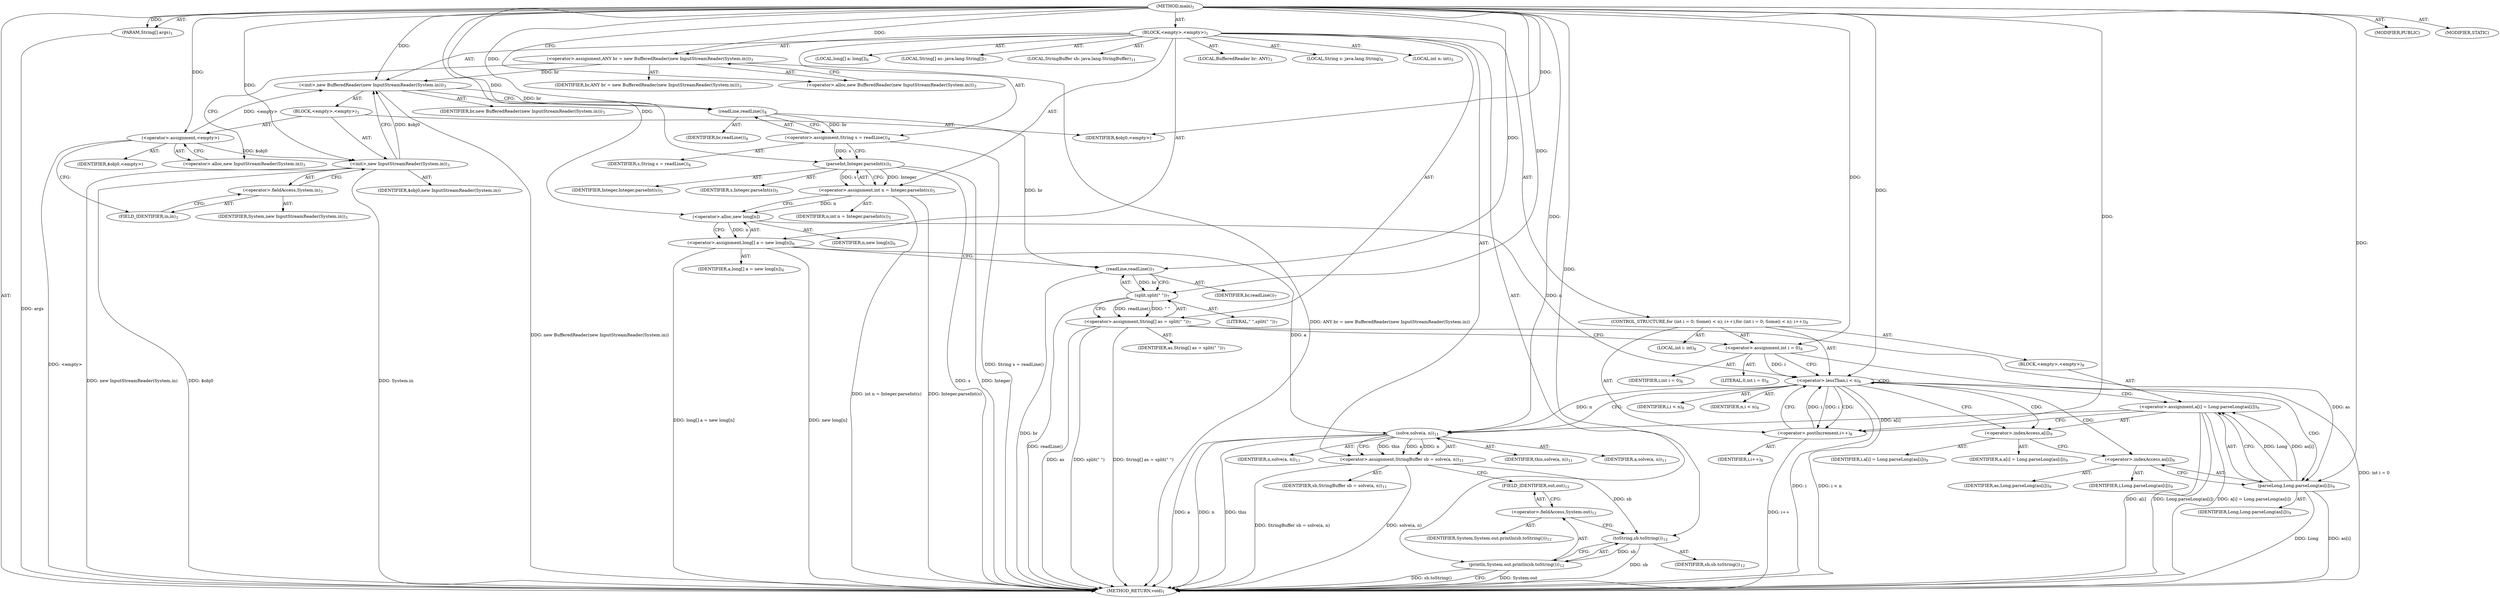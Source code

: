 digraph "main" {  
"19" [label = <(METHOD,main)<SUB>1</SUB>> ]
"20" [label = <(PARAM,String[] args)<SUB>1</SUB>> ]
"21" [label = <(BLOCK,&lt;empty&gt;,&lt;empty&gt;)<SUB>1</SUB>> ]
"4" [label = <(LOCAL,BufferedReader br: ANY)<SUB>3</SUB>> ]
"22" [label = <(&lt;operator&gt;.assignment,ANY br = new BufferedReader(new InputStreamReader(System.in)))<SUB>3</SUB>> ]
"23" [label = <(IDENTIFIER,br,ANY br = new BufferedReader(new InputStreamReader(System.in)))<SUB>3</SUB>> ]
"24" [label = <(&lt;operator&gt;.alloc,new BufferedReader(new InputStreamReader(System.in)))<SUB>3</SUB>> ]
"25" [label = <(&lt;init&gt;,new BufferedReader(new InputStreamReader(System.in)))<SUB>3</SUB>> ]
"3" [label = <(IDENTIFIER,br,new BufferedReader(new InputStreamReader(System.in)))<SUB>3</SUB>> ]
"26" [label = <(BLOCK,&lt;empty&gt;,&lt;empty&gt;)<SUB>3</SUB>> ]
"27" [label = <(&lt;operator&gt;.assignment,&lt;empty&gt;)> ]
"28" [label = <(IDENTIFIER,$obj0,&lt;empty&gt;)> ]
"29" [label = <(&lt;operator&gt;.alloc,new InputStreamReader(System.in))<SUB>3</SUB>> ]
"30" [label = <(&lt;init&gt;,new InputStreamReader(System.in))<SUB>3</SUB>> ]
"31" [label = <(IDENTIFIER,$obj0,new InputStreamReader(System.in))> ]
"32" [label = <(&lt;operator&gt;.fieldAccess,System.in)<SUB>3</SUB>> ]
"33" [label = <(IDENTIFIER,System,new InputStreamReader(System.in))<SUB>3</SUB>> ]
"34" [label = <(FIELD_IDENTIFIER,in,in)<SUB>3</SUB>> ]
"35" [label = <(IDENTIFIER,$obj0,&lt;empty&gt;)> ]
"36" [label = <(LOCAL,String s: java.lang.String)<SUB>4</SUB>> ]
"37" [label = <(&lt;operator&gt;.assignment,String s = readLine())<SUB>4</SUB>> ]
"38" [label = <(IDENTIFIER,s,String s = readLine())<SUB>4</SUB>> ]
"39" [label = <(readLine,readLine())<SUB>4</SUB>> ]
"40" [label = <(IDENTIFIER,br,readLine())<SUB>4</SUB>> ]
"41" [label = <(LOCAL,int n: int)<SUB>5</SUB>> ]
"42" [label = <(&lt;operator&gt;.assignment,int n = Integer.parseInt(s))<SUB>5</SUB>> ]
"43" [label = <(IDENTIFIER,n,int n = Integer.parseInt(s))<SUB>5</SUB>> ]
"44" [label = <(parseInt,Integer.parseInt(s))<SUB>5</SUB>> ]
"45" [label = <(IDENTIFIER,Integer,Integer.parseInt(s))<SUB>5</SUB>> ]
"46" [label = <(IDENTIFIER,s,Integer.parseInt(s))<SUB>5</SUB>> ]
"47" [label = <(LOCAL,long[] a: long[])<SUB>6</SUB>> ]
"48" [label = <(&lt;operator&gt;.assignment,long[] a = new long[n])<SUB>6</SUB>> ]
"49" [label = <(IDENTIFIER,a,long[] a = new long[n])<SUB>6</SUB>> ]
"50" [label = <(&lt;operator&gt;.alloc,new long[n])> ]
"51" [label = <(IDENTIFIER,n,new long[n])<SUB>6</SUB>> ]
"52" [label = <(LOCAL,String[] as: java.lang.String[])<SUB>7</SUB>> ]
"53" [label = <(&lt;operator&gt;.assignment,String[] as = split(&quot; &quot;))<SUB>7</SUB>> ]
"54" [label = <(IDENTIFIER,as,String[] as = split(&quot; &quot;))<SUB>7</SUB>> ]
"55" [label = <(split,split(&quot; &quot;))<SUB>7</SUB>> ]
"56" [label = <(readLine,readLine())<SUB>7</SUB>> ]
"57" [label = <(IDENTIFIER,br,readLine())<SUB>7</SUB>> ]
"58" [label = <(LITERAL,&quot; &quot;,split(&quot; &quot;))<SUB>7</SUB>> ]
"59" [label = <(CONTROL_STRUCTURE,for (int i = 0; Some(i &lt; n); i++),for (int i = 0; Some(i &lt; n); i++))<SUB>8</SUB>> ]
"60" [label = <(LOCAL,int i: int)<SUB>8</SUB>> ]
"61" [label = <(&lt;operator&gt;.assignment,int i = 0)<SUB>8</SUB>> ]
"62" [label = <(IDENTIFIER,i,int i = 0)<SUB>8</SUB>> ]
"63" [label = <(LITERAL,0,int i = 0)<SUB>8</SUB>> ]
"64" [label = <(&lt;operator&gt;.lessThan,i &lt; n)<SUB>8</SUB>> ]
"65" [label = <(IDENTIFIER,i,i &lt; n)<SUB>8</SUB>> ]
"66" [label = <(IDENTIFIER,n,i &lt; n)<SUB>8</SUB>> ]
"67" [label = <(&lt;operator&gt;.postIncrement,i++)<SUB>8</SUB>> ]
"68" [label = <(IDENTIFIER,i,i++)<SUB>8</SUB>> ]
"69" [label = <(BLOCK,&lt;empty&gt;,&lt;empty&gt;)<SUB>8</SUB>> ]
"70" [label = <(&lt;operator&gt;.assignment,a[i] = Long.parseLong(as[i]))<SUB>9</SUB>> ]
"71" [label = <(&lt;operator&gt;.indexAccess,a[i])<SUB>9</SUB>> ]
"72" [label = <(IDENTIFIER,a,a[i] = Long.parseLong(as[i]))<SUB>9</SUB>> ]
"73" [label = <(IDENTIFIER,i,a[i] = Long.parseLong(as[i]))<SUB>9</SUB>> ]
"74" [label = <(parseLong,Long.parseLong(as[i]))<SUB>9</SUB>> ]
"75" [label = <(IDENTIFIER,Long,Long.parseLong(as[i]))<SUB>9</SUB>> ]
"76" [label = <(&lt;operator&gt;.indexAccess,as[i])<SUB>9</SUB>> ]
"77" [label = <(IDENTIFIER,as,Long.parseLong(as[i]))<SUB>9</SUB>> ]
"78" [label = <(IDENTIFIER,i,Long.parseLong(as[i]))<SUB>9</SUB>> ]
"79" [label = <(LOCAL,StringBuffer sb: java.lang.StringBuffer)<SUB>11</SUB>> ]
"80" [label = <(&lt;operator&gt;.assignment,StringBuffer sb = solve(a, n))<SUB>11</SUB>> ]
"81" [label = <(IDENTIFIER,sb,StringBuffer sb = solve(a, n))<SUB>11</SUB>> ]
"82" [label = <(solve,solve(a, n))<SUB>11</SUB>> ]
"83" [label = <(IDENTIFIER,this,solve(a, n))<SUB>11</SUB>> ]
"84" [label = <(IDENTIFIER,a,solve(a, n))<SUB>11</SUB>> ]
"85" [label = <(IDENTIFIER,n,solve(a, n))<SUB>11</SUB>> ]
"86" [label = <(println,System.out.println(sb.toString()))<SUB>12</SUB>> ]
"87" [label = <(&lt;operator&gt;.fieldAccess,System.out)<SUB>12</SUB>> ]
"88" [label = <(IDENTIFIER,System,System.out.println(sb.toString()))<SUB>12</SUB>> ]
"89" [label = <(FIELD_IDENTIFIER,out,out)<SUB>12</SUB>> ]
"90" [label = <(toString,sb.toString())<SUB>12</SUB>> ]
"91" [label = <(IDENTIFIER,sb,sb.toString())<SUB>12</SUB>> ]
"92" [label = <(MODIFIER,PUBLIC)> ]
"93" [label = <(MODIFIER,STATIC)> ]
"94" [label = <(METHOD_RETURN,void)<SUB>1</SUB>> ]
  "19" -> "20"  [ label = "AST: "] 
  "19" -> "21"  [ label = "AST: "] 
  "19" -> "92"  [ label = "AST: "] 
  "19" -> "93"  [ label = "AST: "] 
  "19" -> "94"  [ label = "AST: "] 
  "21" -> "4"  [ label = "AST: "] 
  "21" -> "22"  [ label = "AST: "] 
  "21" -> "25"  [ label = "AST: "] 
  "21" -> "36"  [ label = "AST: "] 
  "21" -> "37"  [ label = "AST: "] 
  "21" -> "41"  [ label = "AST: "] 
  "21" -> "42"  [ label = "AST: "] 
  "21" -> "47"  [ label = "AST: "] 
  "21" -> "48"  [ label = "AST: "] 
  "21" -> "52"  [ label = "AST: "] 
  "21" -> "53"  [ label = "AST: "] 
  "21" -> "59"  [ label = "AST: "] 
  "21" -> "79"  [ label = "AST: "] 
  "21" -> "80"  [ label = "AST: "] 
  "21" -> "86"  [ label = "AST: "] 
  "22" -> "23"  [ label = "AST: "] 
  "22" -> "24"  [ label = "AST: "] 
  "25" -> "3"  [ label = "AST: "] 
  "25" -> "26"  [ label = "AST: "] 
  "26" -> "27"  [ label = "AST: "] 
  "26" -> "30"  [ label = "AST: "] 
  "26" -> "35"  [ label = "AST: "] 
  "27" -> "28"  [ label = "AST: "] 
  "27" -> "29"  [ label = "AST: "] 
  "30" -> "31"  [ label = "AST: "] 
  "30" -> "32"  [ label = "AST: "] 
  "32" -> "33"  [ label = "AST: "] 
  "32" -> "34"  [ label = "AST: "] 
  "37" -> "38"  [ label = "AST: "] 
  "37" -> "39"  [ label = "AST: "] 
  "39" -> "40"  [ label = "AST: "] 
  "42" -> "43"  [ label = "AST: "] 
  "42" -> "44"  [ label = "AST: "] 
  "44" -> "45"  [ label = "AST: "] 
  "44" -> "46"  [ label = "AST: "] 
  "48" -> "49"  [ label = "AST: "] 
  "48" -> "50"  [ label = "AST: "] 
  "50" -> "51"  [ label = "AST: "] 
  "53" -> "54"  [ label = "AST: "] 
  "53" -> "55"  [ label = "AST: "] 
  "55" -> "56"  [ label = "AST: "] 
  "55" -> "58"  [ label = "AST: "] 
  "56" -> "57"  [ label = "AST: "] 
  "59" -> "60"  [ label = "AST: "] 
  "59" -> "61"  [ label = "AST: "] 
  "59" -> "64"  [ label = "AST: "] 
  "59" -> "67"  [ label = "AST: "] 
  "59" -> "69"  [ label = "AST: "] 
  "61" -> "62"  [ label = "AST: "] 
  "61" -> "63"  [ label = "AST: "] 
  "64" -> "65"  [ label = "AST: "] 
  "64" -> "66"  [ label = "AST: "] 
  "67" -> "68"  [ label = "AST: "] 
  "69" -> "70"  [ label = "AST: "] 
  "70" -> "71"  [ label = "AST: "] 
  "70" -> "74"  [ label = "AST: "] 
  "71" -> "72"  [ label = "AST: "] 
  "71" -> "73"  [ label = "AST: "] 
  "74" -> "75"  [ label = "AST: "] 
  "74" -> "76"  [ label = "AST: "] 
  "76" -> "77"  [ label = "AST: "] 
  "76" -> "78"  [ label = "AST: "] 
  "80" -> "81"  [ label = "AST: "] 
  "80" -> "82"  [ label = "AST: "] 
  "82" -> "83"  [ label = "AST: "] 
  "82" -> "84"  [ label = "AST: "] 
  "82" -> "85"  [ label = "AST: "] 
  "86" -> "87"  [ label = "AST: "] 
  "86" -> "90"  [ label = "AST: "] 
  "87" -> "88"  [ label = "AST: "] 
  "87" -> "89"  [ label = "AST: "] 
  "90" -> "91"  [ label = "AST: "] 
  "22" -> "29"  [ label = "CFG: "] 
  "25" -> "39"  [ label = "CFG: "] 
  "37" -> "44"  [ label = "CFG: "] 
  "42" -> "50"  [ label = "CFG: "] 
  "48" -> "56"  [ label = "CFG: "] 
  "53" -> "61"  [ label = "CFG: "] 
  "80" -> "89"  [ label = "CFG: "] 
  "86" -> "94"  [ label = "CFG: "] 
  "24" -> "22"  [ label = "CFG: "] 
  "39" -> "37"  [ label = "CFG: "] 
  "44" -> "42"  [ label = "CFG: "] 
  "50" -> "48"  [ label = "CFG: "] 
  "55" -> "53"  [ label = "CFG: "] 
  "61" -> "64"  [ label = "CFG: "] 
  "64" -> "71"  [ label = "CFG: "] 
  "64" -> "82"  [ label = "CFG: "] 
  "67" -> "64"  [ label = "CFG: "] 
  "82" -> "80"  [ label = "CFG: "] 
  "87" -> "90"  [ label = "CFG: "] 
  "90" -> "86"  [ label = "CFG: "] 
  "27" -> "34"  [ label = "CFG: "] 
  "30" -> "25"  [ label = "CFG: "] 
  "56" -> "55"  [ label = "CFG: "] 
  "70" -> "67"  [ label = "CFG: "] 
  "89" -> "87"  [ label = "CFG: "] 
  "29" -> "27"  [ label = "CFG: "] 
  "32" -> "30"  [ label = "CFG: "] 
  "71" -> "76"  [ label = "CFG: "] 
  "74" -> "70"  [ label = "CFG: "] 
  "34" -> "32"  [ label = "CFG: "] 
  "76" -> "74"  [ label = "CFG: "] 
  "19" -> "24"  [ label = "CFG: "] 
  "20" -> "94"  [ label = "DDG: args"] 
  "22" -> "94"  [ label = "DDG: ANY br = new BufferedReader(new InputStreamReader(System.in))"] 
  "27" -> "94"  [ label = "DDG: &lt;empty&gt;"] 
  "30" -> "94"  [ label = "DDG: $obj0"] 
  "30" -> "94"  [ label = "DDG: System.in"] 
  "30" -> "94"  [ label = "DDG: new InputStreamReader(System.in)"] 
  "25" -> "94"  [ label = "DDG: new BufferedReader(new InputStreamReader(System.in))"] 
  "37" -> "94"  [ label = "DDG: String s = readLine()"] 
  "44" -> "94"  [ label = "DDG: s"] 
  "42" -> "94"  [ label = "DDG: Integer.parseInt(s)"] 
  "42" -> "94"  [ label = "DDG: int n = Integer.parseInt(s)"] 
  "48" -> "94"  [ label = "DDG: new long[n]"] 
  "48" -> "94"  [ label = "DDG: long[] a = new long[n]"] 
  "53" -> "94"  [ label = "DDG: as"] 
  "56" -> "94"  [ label = "DDG: br"] 
  "55" -> "94"  [ label = "DDG: readLine()"] 
  "53" -> "94"  [ label = "DDG: split(&quot; &quot;)"] 
  "53" -> "94"  [ label = "DDG: String[] as = split(&quot; &quot;)"] 
  "61" -> "94"  [ label = "DDG: int i = 0"] 
  "64" -> "94"  [ label = "DDG: i"] 
  "64" -> "94"  [ label = "DDG: i &lt; n"] 
  "82" -> "94"  [ label = "DDG: a"] 
  "82" -> "94"  [ label = "DDG: n"] 
  "80" -> "94"  [ label = "DDG: solve(a, n)"] 
  "80" -> "94"  [ label = "DDG: StringBuffer sb = solve(a, n)"] 
  "86" -> "94"  [ label = "DDG: System.out"] 
  "90" -> "94"  [ label = "DDG: sb"] 
  "86" -> "94"  [ label = "DDG: sb.toString()"] 
  "70" -> "94"  [ label = "DDG: a[i]"] 
  "74" -> "94"  [ label = "DDG: as[i]"] 
  "70" -> "94"  [ label = "DDG: Long.parseLong(as[i])"] 
  "70" -> "94"  [ label = "DDG: a[i] = Long.parseLong(as[i])"] 
  "67" -> "94"  [ label = "DDG: i++"] 
  "74" -> "94"  [ label = "DDG: Long"] 
  "44" -> "94"  [ label = "DDG: Integer"] 
  "82" -> "94"  [ label = "DDG: this"] 
  "19" -> "20"  [ label = "DDG: "] 
  "19" -> "22"  [ label = "DDG: "] 
  "39" -> "37"  [ label = "DDG: br"] 
  "44" -> "42"  [ label = "DDG: Integer"] 
  "44" -> "42"  [ label = "DDG: s"] 
  "50" -> "48"  [ label = "DDG: n"] 
  "55" -> "53"  [ label = "DDG: readLine()"] 
  "55" -> "53"  [ label = "DDG: &quot; &quot;"] 
  "82" -> "80"  [ label = "DDG: this"] 
  "82" -> "80"  [ label = "DDG: a"] 
  "82" -> "80"  [ label = "DDG: n"] 
  "22" -> "25"  [ label = "DDG: br"] 
  "19" -> "25"  [ label = "DDG: "] 
  "27" -> "25"  [ label = "DDG: &lt;empty&gt;"] 
  "30" -> "25"  [ label = "DDG: $obj0"] 
  "19" -> "61"  [ label = "DDG: "] 
  "90" -> "86"  [ label = "DDG: sb"] 
  "19" -> "27"  [ label = "DDG: "] 
  "19" -> "35"  [ label = "DDG: "] 
  "25" -> "39"  [ label = "DDG: br"] 
  "19" -> "39"  [ label = "DDG: "] 
  "19" -> "44"  [ label = "DDG: "] 
  "37" -> "44"  [ label = "DDG: s"] 
  "42" -> "50"  [ label = "DDG: n"] 
  "19" -> "50"  [ label = "DDG: "] 
  "56" -> "55"  [ label = "DDG: br"] 
  "19" -> "55"  [ label = "DDG: "] 
  "61" -> "64"  [ label = "DDG: i"] 
  "67" -> "64"  [ label = "DDG: i"] 
  "19" -> "64"  [ label = "DDG: "] 
  "50" -> "64"  [ label = "DDG: n"] 
  "64" -> "67"  [ label = "DDG: i"] 
  "19" -> "67"  [ label = "DDG: "] 
  "74" -> "70"  [ label = "DDG: Long"] 
  "74" -> "70"  [ label = "DDG: as[i]"] 
  "19" -> "82"  [ label = "DDG: "] 
  "48" -> "82"  [ label = "DDG: a"] 
  "70" -> "82"  [ label = "DDG: a[i]"] 
  "64" -> "82"  [ label = "DDG: n"] 
  "80" -> "90"  [ label = "DDG: sb"] 
  "19" -> "90"  [ label = "DDG: "] 
  "27" -> "30"  [ label = "DDG: $obj0"] 
  "19" -> "30"  [ label = "DDG: "] 
  "39" -> "56"  [ label = "DDG: br"] 
  "19" -> "56"  [ label = "DDG: "] 
  "19" -> "74"  [ label = "DDG: "] 
  "53" -> "74"  [ label = "DDG: as"] 
  "64" -> "76"  [ label = "CDG: "] 
  "64" -> "64"  [ label = "CDG: "] 
  "64" -> "71"  [ label = "CDG: "] 
  "64" -> "67"  [ label = "CDG: "] 
  "64" -> "70"  [ label = "CDG: "] 
  "64" -> "74"  [ label = "CDG: "] 
}
